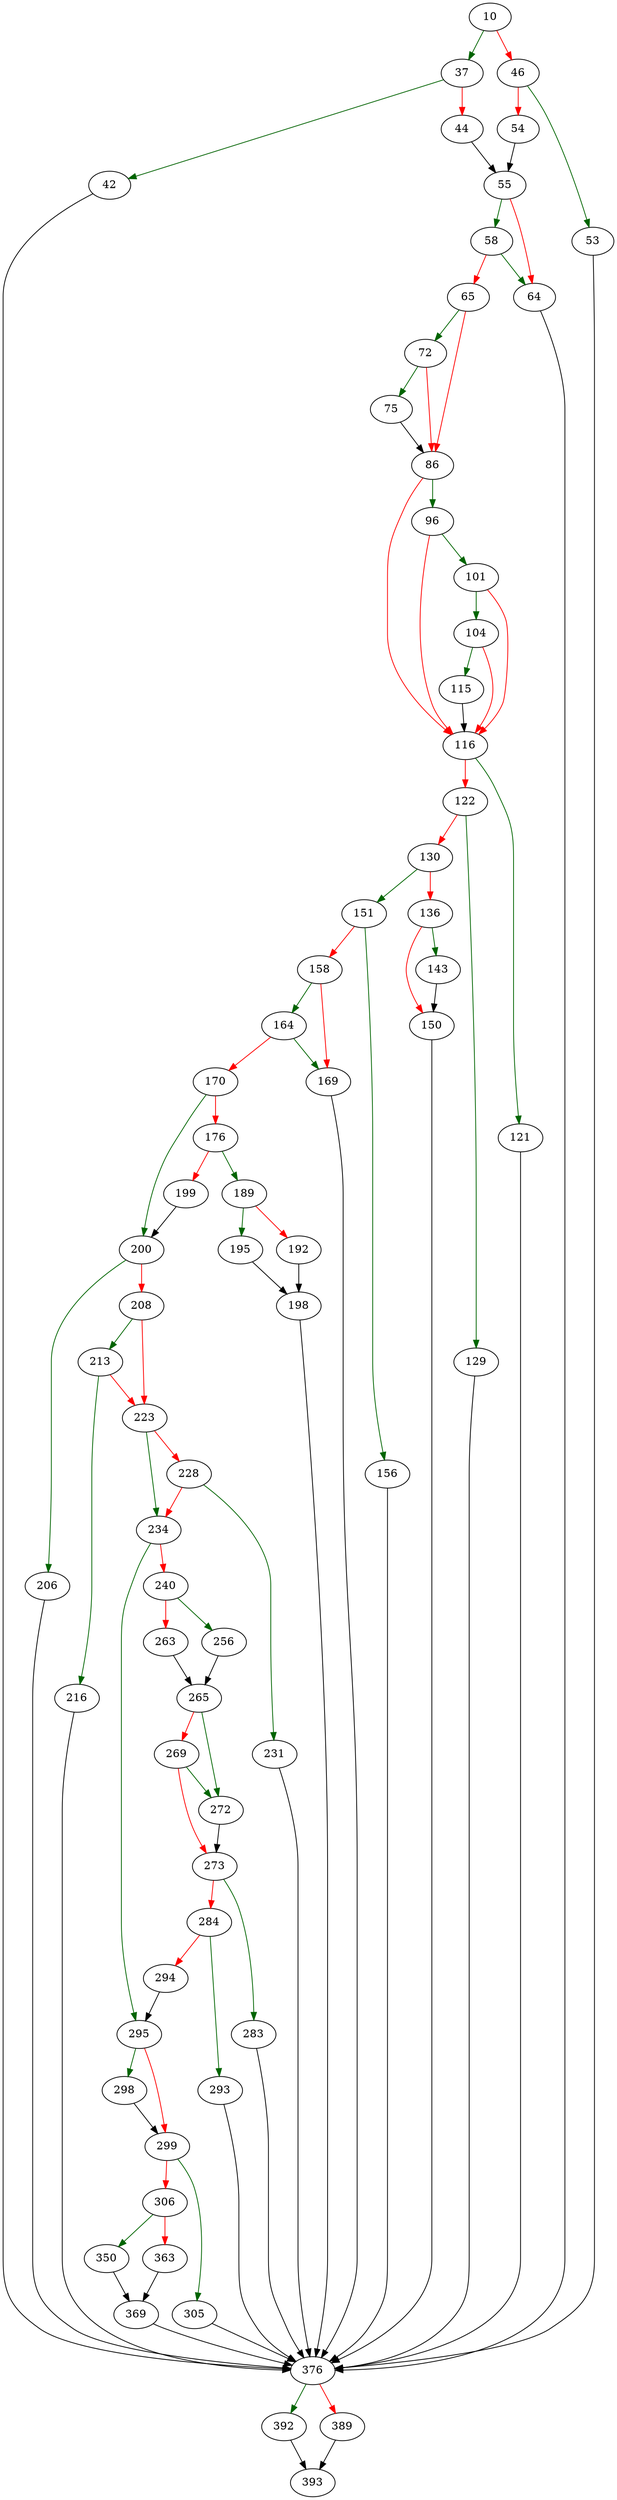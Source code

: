 strict digraph "sqlite3BeginTrigger" {
	// Node definitions.
	10 [entry=true];
	37;
	46;
	42;
	44;
	376;
	55;
	53;
	54;
	58;
	64;
	65;
	72;
	86;
	75;
	96;
	116;
	101;
	104;
	115;
	121;
	122;
	129;
	130;
	151;
	136;
	143;
	150;
	156;
	158;
	164;
	169;
	170;
	200;
	176;
	189;
	199;
	195;
	192;
	198;
	206;
	208;
	213;
	223;
	216;
	234;
	228;
	231;
	295;
	240;
	256;
	263;
	265;
	272;
	269;
	273;
	283;
	284;
	293;
	294;
	298;
	299;
	305;
	306;
	350;
	363;
	369;
	392;
	389;
	393;

	// Edge definitions.
	10 -> 37 [
		color=darkgreen
		cond=true
	];
	10 -> 46 [
		color=red
		cond=false
	];
	37 -> 42 [
		color=darkgreen
		cond=true
	];
	37 -> 44 [
		color=red
		cond=false
	];
	46 -> 53 [
		color=darkgreen
		cond=true
	];
	46 -> 54 [
		color=red
		cond=false
	];
	42 -> 376;
	44 -> 55;
	376 -> 392 [
		color=darkgreen
		cond=true
	];
	376 -> 389 [
		color=red
		cond=false
	];
	55 -> 58 [
		color=darkgreen
		cond=true
	];
	55 -> 64 [
		color=red
		cond=false
	];
	53 -> 376;
	54 -> 55;
	58 -> 64 [
		color=darkgreen
		cond=true
	];
	58 -> 65 [
		color=red
		cond=false
	];
	64 -> 376;
	65 -> 72 [
		color=darkgreen
		cond=true
	];
	65 -> 86 [
		color=red
		cond=false
	];
	72 -> 86 [
		color=red
		cond=false
	];
	72 -> 75 [
		color=darkgreen
		cond=true
	];
	86 -> 96 [
		color=darkgreen
		cond=true
	];
	86 -> 116 [
		color=red
		cond=false
	];
	75 -> 86;
	96 -> 116 [
		color=red
		cond=false
	];
	96 -> 101 [
		color=darkgreen
		cond=true
	];
	116 -> 121 [
		color=darkgreen
		cond=true
	];
	116 -> 122 [
		color=red
		cond=false
	];
	101 -> 116 [
		color=red
		cond=false
	];
	101 -> 104 [
		color=darkgreen
		cond=true
	];
	104 -> 116 [
		color=red
		cond=false
	];
	104 -> 115 [
		color=darkgreen
		cond=true
	];
	115 -> 116;
	121 -> 376;
	122 -> 129 [
		color=darkgreen
		cond=true
	];
	122 -> 130 [
		color=red
		cond=false
	];
	129 -> 376;
	130 -> 151 [
		color=darkgreen
		cond=true
	];
	130 -> 136 [
		color=red
		cond=false
	];
	151 -> 156 [
		color=darkgreen
		cond=true
	];
	151 -> 158 [
		color=red
		cond=false
	];
	136 -> 143 [
		color=darkgreen
		cond=true
	];
	136 -> 150 [
		color=red
		cond=false
	];
	143 -> 150;
	150 -> 376;
	156 -> 376;
	158 -> 164 [
		color=darkgreen
		cond=true
	];
	158 -> 169 [
		color=red
		cond=false
	];
	164 -> 169 [
		color=darkgreen
		cond=true
	];
	164 -> 170 [
		color=red
		cond=false
	];
	169 -> 376;
	170 -> 200 [
		color=darkgreen
		cond=true
	];
	170 -> 176 [
		color=red
		cond=false
	];
	200 -> 206 [
		color=darkgreen
		cond=true
	];
	200 -> 208 [
		color=red
		cond=false
	];
	176 -> 189 [
		color=darkgreen
		cond=true
	];
	176 -> 199 [
		color=red
		cond=false
	];
	189 -> 195 [
		color=darkgreen
		cond=true
	];
	189 -> 192 [
		color=red
		cond=false
	];
	199 -> 200;
	195 -> 198;
	192 -> 198;
	198 -> 376;
	206 -> 376;
	208 -> 213 [
		color=darkgreen
		cond=true
	];
	208 -> 223 [
		color=red
		cond=false
	];
	213 -> 223 [
		color=red
		cond=false
	];
	213 -> 216 [
		color=darkgreen
		cond=true
	];
	223 -> 234 [
		color=darkgreen
		cond=true
	];
	223 -> 228 [
		color=red
		cond=false
	];
	216 -> 376;
	234 -> 295 [
		color=darkgreen
		cond=true
	];
	234 -> 240 [
		color=red
		cond=false
	];
	228 -> 234 [
		color=red
		cond=false
	];
	228 -> 231 [
		color=darkgreen
		cond=true
	];
	231 -> 376;
	295 -> 298 [
		color=darkgreen
		cond=true
	];
	295 -> 299 [
		color=red
		cond=false
	];
	240 -> 256 [
		color=darkgreen
		cond=true
	];
	240 -> 263 [
		color=red
		cond=false
	];
	256 -> 265;
	263 -> 265;
	265 -> 272 [
		color=darkgreen
		cond=true
	];
	265 -> 269 [
		color=red
		cond=false
	];
	272 -> 273;
	269 -> 272 [
		color=darkgreen
		cond=true
	];
	269 -> 273 [
		color=red
		cond=false
	];
	273 -> 283 [
		color=darkgreen
		cond=true
	];
	273 -> 284 [
		color=red
		cond=false
	];
	283 -> 376;
	284 -> 293 [
		color=darkgreen
		cond=true
	];
	284 -> 294 [
		color=red
		cond=false
	];
	293 -> 376;
	294 -> 295;
	298 -> 299;
	299 -> 305 [
		color=darkgreen
		cond=true
	];
	299 -> 306 [
		color=red
		cond=false
	];
	305 -> 376;
	306 -> 350 [
		color=darkgreen
		cond=true
	];
	306 -> 363 [
		color=red
		cond=false
	];
	350 -> 369;
	363 -> 369;
	369 -> 376;
	392 -> 393;
	389 -> 393;
}